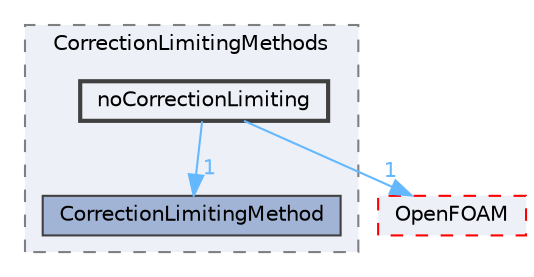 digraph "src/lagrangian/intermediate/submodels/MPPIC/CorrectionLimitingMethods/noCorrectionLimiting"
{
 // LATEX_PDF_SIZE
  bgcolor="transparent";
  edge [fontname=Helvetica,fontsize=10,labelfontname=Helvetica,labelfontsize=10];
  node [fontname=Helvetica,fontsize=10,shape=box,height=0.2,width=0.4];
  compound=true
  subgraph clusterdir_88e5de7170fc9fcf22ab7f5d071065a8 {
    graph [ bgcolor="#edf0f7", pencolor="grey50", label="CorrectionLimitingMethods", fontname=Helvetica,fontsize=10 style="filled,dashed", URL="dir_88e5de7170fc9fcf22ab7f5d071065a8.html",tooltip=""]
  dir_b160010eaed3990ef8c4d4d5f1758bb9 [label="CorrectionLimitingMethod", fillcolor="#a2b4d6", color="grey25", style="filled", URL="dir_b160010eaed3990ef8c4d4d5f1758bb9.html",tooltip=""];
  dir_91941c07a510d130a274180709534e8f [label="noCorrectionLimiting", fillcolor="#edf0f7", color="grey25", style="filled,bold", URL="dir_91941c07a510d130a274180709534e8f.html",tooltip=""];
  }
  dir_c5473ff19b20e6ec4dfe5c310b3778a8 [label="OpenFOAM", fillcolor="#edf0f7", color="red", style="filled,dashed", URL="dir_c5473ff19b20e6ec4dfe5c310b3778a8.html",tooltip=""];
  dir_91941c07a510d130a274180709534e8f->dir_b160010eaed3990ef8c4d4d5f1758bb9 [headlabel="1", labeldistance=1.5 headhref="dir_002543_000691.html" href="dir_002543_000691.html" color="steelblue1" fontcolor="steelblue1"];
  dir_91941c07a510d130a274180709534e8f->dir_c5473ff19b20e6ec4dfe5c310b3778a8 [headlabel="1", labeldistance=1.5 headhref="dir_002543_002695.html" href="dir_002543_002695.html" color="steelblue1" fontcolor="steelblue1"];
}

